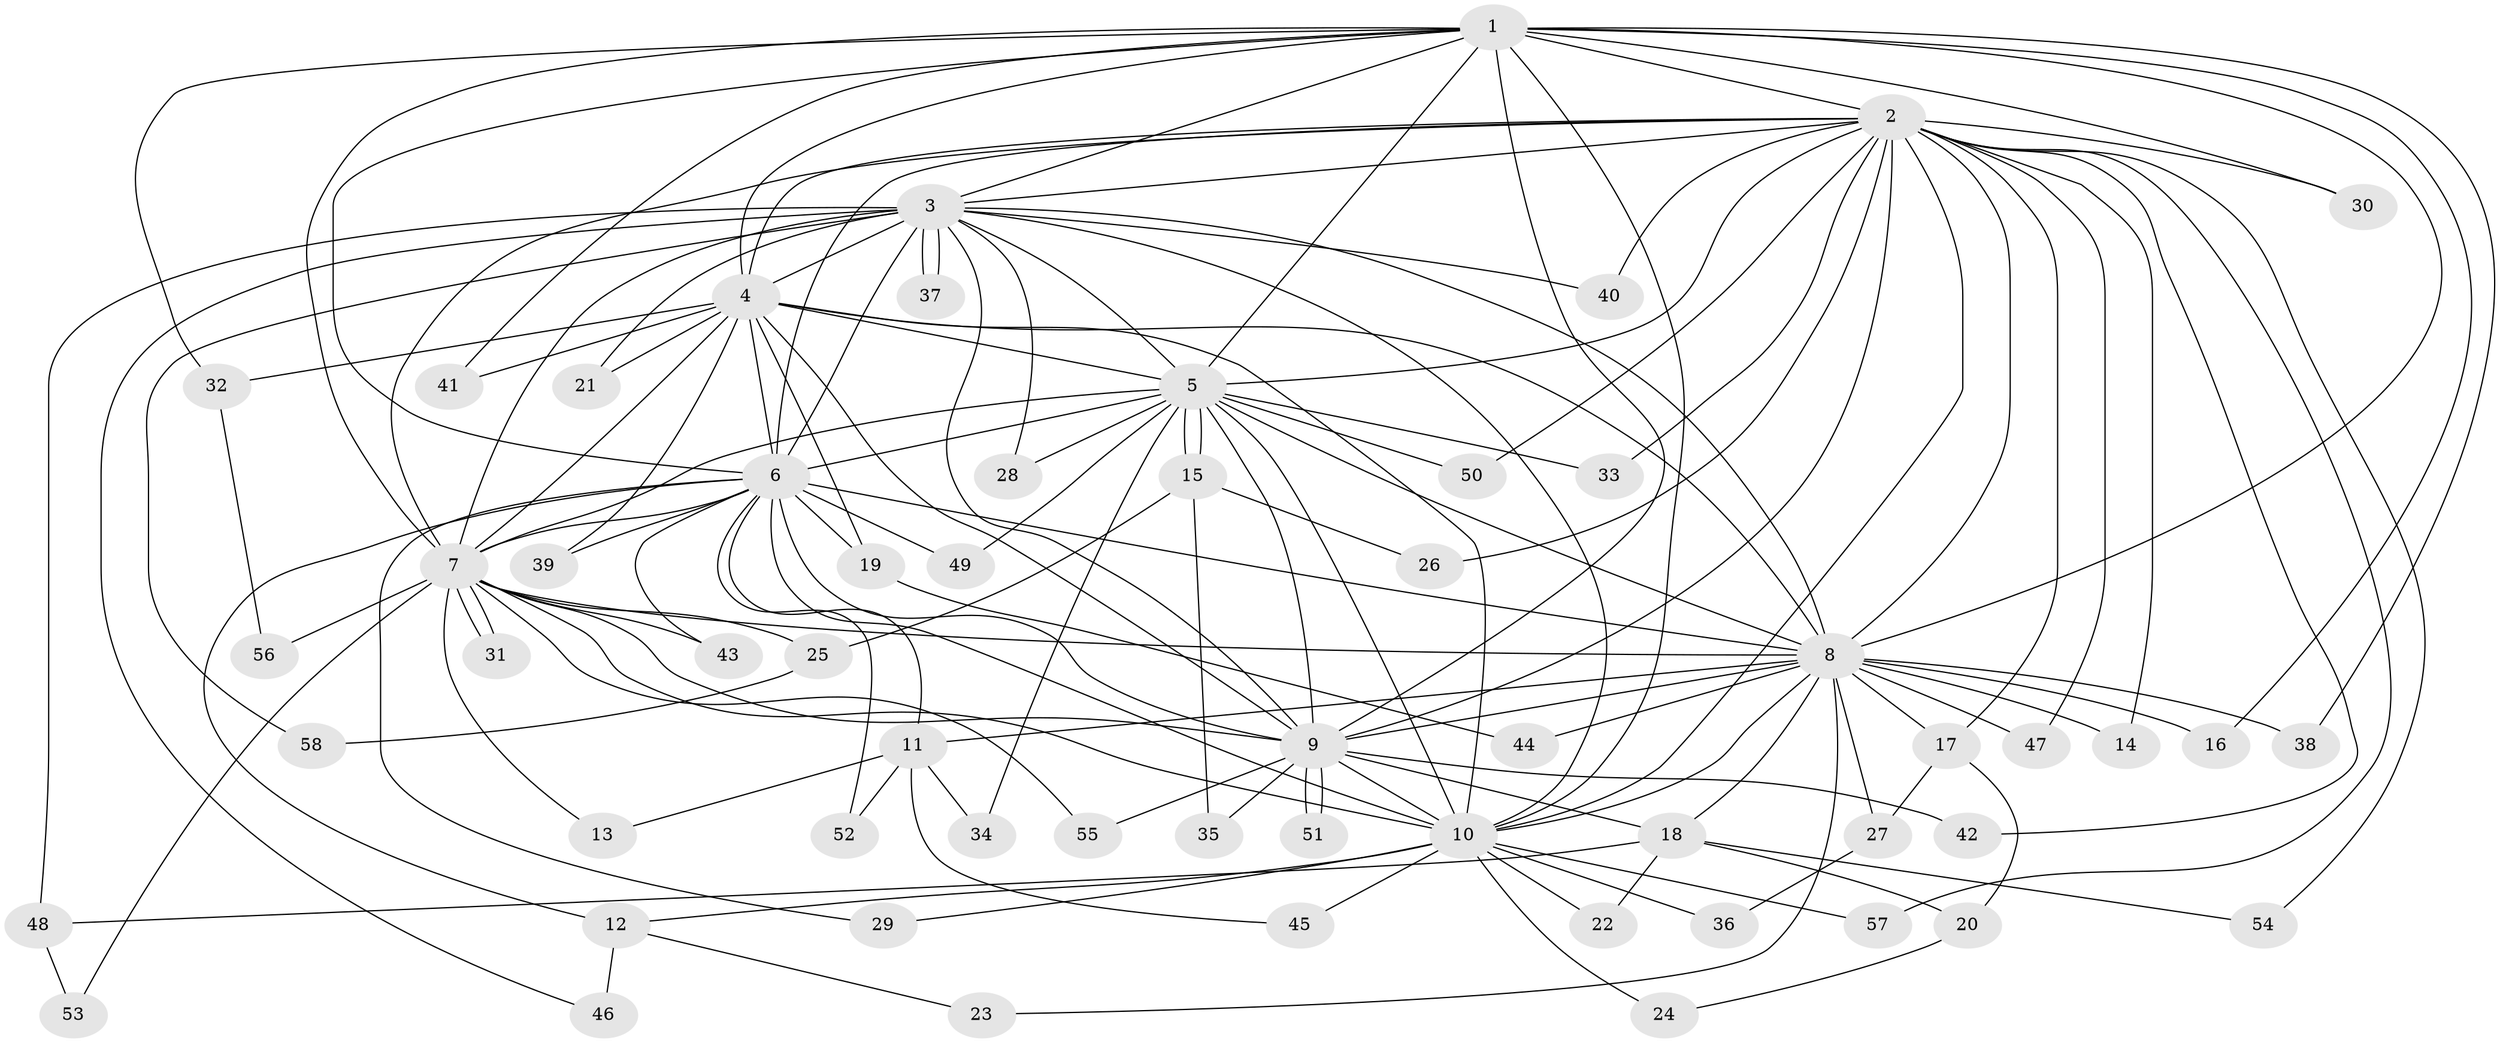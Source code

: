 // coarse degree distribution, {11: 0.046511627906976744, 20: 0.046511627906976744, 15: 0.023255813953488372, 13: 0.023255813953488372, 16: 0.023255813953488372, 14: 0.023255813953488372, 6: 0.023255813953488372, 4: 0.046511627906976744, 2: 0.5116279069767442, 5: 0.023255813953488372, 7: 0.023255813953488372, 3: 0.11627906976744186, 1: 0.06976744186046512}
// Generated by graph-tools (version 1.1) at 2025/51/02/27/25 19:51:42]
// undirected, 58 vertices, 141 edges
graph export_dot {
graph [start="1"]
  node [color=gray90,style=filled];
  1;
  2;
  3;
  4;
  5;
  6;
  7;
  8;
  9;
  10;
  11;
  12;
  13;
  14;
  15;
  16;
  17;
  18;
  19;
  20;
  21;
  22;
  23;
  24;
  25;
  26;
  27;
  28;
  29;
  30;
  31;
  32;
  33;
  34;
  35;
  36;
  37;
  38;
  39;
  40;
  41;
  42;
  43;
  44;
  45;
  46;
  47;
  48;
  49;
  50;
  51;
  52;
  53;
  54;
  55;
  56;
  57;
  58;
  1 -- 2;
  1 -- 3;
  1 -- 4;
  1 -- 5;
  1 -- 6;
  1 -- 7;
  1 -- 8;
  1 -- 9;
  1 -- 10;
  1 -- 16;
  1 -- 30;
  1 -- 32;
  1 -- 38;
  1 -- 41;
  2 -- 3;
  2 -- 4;
  2 -- 5;
  2 -- 6;
  2 -- 7;
  2 -- 8;
  2 -- 9;
  2 -- 10;
  2 -- 14;
  2 -- 17;
  2 -- 26;
  2 -- 30;
  2 -- 33;
  2 -- 40;
  2 -- 42;
  2 -- 47;
  2 -- 50;
  2 -- 54;
  2 -- 57;
  3 -- 4;
  3 -- 5;
  3 -- 6;
  3 -- 7;
  3 -- 8;
  3 -- 9;
  3 -- 10;
  3 -- 21;
  3 -- 28;
  3 -- 37;
  3 -- 37;
  3 -- 40;
  3 -- 46;
  3 -- 48;
  3 -- 58;
  4 -- 5;
  4 -- 6;
  4 -- 7;
  4 -- 8;
  4 -- 9;
  4 -- 10;
  4 -- 19;
  4 -- 21;
  4 -- 32;
  4 -- 39;
  4 -- 41;
  5 -- 6;
  5 -- 7;
  5 -- 8;
  5 -- 9;
  5 -- 10;
  5 -- 15;
  5 -- 15;
  5 -- 28;
  5 -- 33;
  5 -- 34;
  5 -- 49;
  5 -- 50;
  6 -- 7;
  6 -- 8;
  6 -- 9;
  6 -- 10;
  6 -- 11;
  6 -- 12;
  6 -- 19;
  6 -- 29;
  6 -- 39;
  6 -- 43;
  6 -- 49;
  6 -- 52;
  7 -- 8;
  7 -- 9;
  7 -- 10;
  7 -- 13;
  7 -- 25;
  7 -- 31;
  7 -- 31;
  7 -- 43;
  7 -- 53;
  7 -- 55;
  7 -- 56;
  8 -- 9;
  8 -- 10;
  8 -- 11;
  8 -- 14;
  8 -- 16;
  8 -- 17;
  8 -- 18;
  8 -- 23;
  8 -- 27;
  8 -- 38;
  8 -- 44;
  8 -- 47;
  9 -- 10;
  9 -- 18;
  9 -- 35;
  9 -- 42;
  9 -- 51;
  9 -- 51;
  9 -- 55;
  10 -- 12;
  10 -- 22;
  10 -- 24;
  10 -- 29;
  10 -- 36;
  10 -- 45;
  10 -- 57;
  11 -- 13;
  11 -- 34;
  11 -- 45;
  11 -- 52;
  12 -- 23;
  12 -- 46;
  15 -- 25;
  15 -- 26;
  15 -- 35;
  17 -- 20;
  17 -- 27;
  18 -- 20;
  18 -- 22;
  18 -- 48;
  18 -- 54;
  19 -- 44;
  20 -- 24;
  25 -- 58;
  27 -- 36;
  32 -- 56;
  48 -- 53;
}
